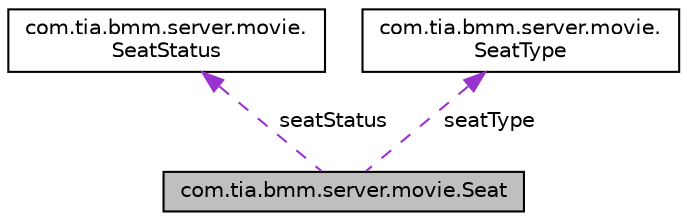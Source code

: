 digraph "com.tia.bmm.server.movie.Seat"
{
 // INTERACTIVE_SVG=YES
 // LATEX_PDF_SIZE
  edge [fontname="Helvetica",fontsize="10",labelfontname="Helvetica",labelfontsize="10"];
  node [fontname="Helvetica",fontsize="10",shape=record];
  Node1 [label="com.tia.bmm.server.movie.Seat",height=0.2,width=0.4,color="black", fillcolor="grey75", style="filled", fontcolor="black",tooltip=" "];
  Node2 -> Node1 [dir="back",color="darkorchid3",fontsize="10",style="dashed",label=" seatStatus" ,fontname="Helvetica"];
  Node2 [label="com.tia.bmm.server.movie.\lSeatStatus",height=0.2,width=0.4,color="black", fillcolor="white", style="filled",URL="$d1/df9/enumcom_1_1tia_1_1bmm_1_1server_1_1movie_1_1_seat_status.html",tooltip=" "];
  Node3 -> Node1 [dir="back",color="darkorchid3",fontsize="10",style="dashed",label=" seatType" ,fontname="Helvetica"];
  Node3 [label="com.tia.bmm.server.movie.\lSeatType",height=0.2,width=0.4,color="black", fillcolor="white", style="filled",URL="$d6/da9/enumcom_1_1tia_1_1bmm_1_1server_1_1movie_1_1_seat_type.html",tooltip=" "];
}
